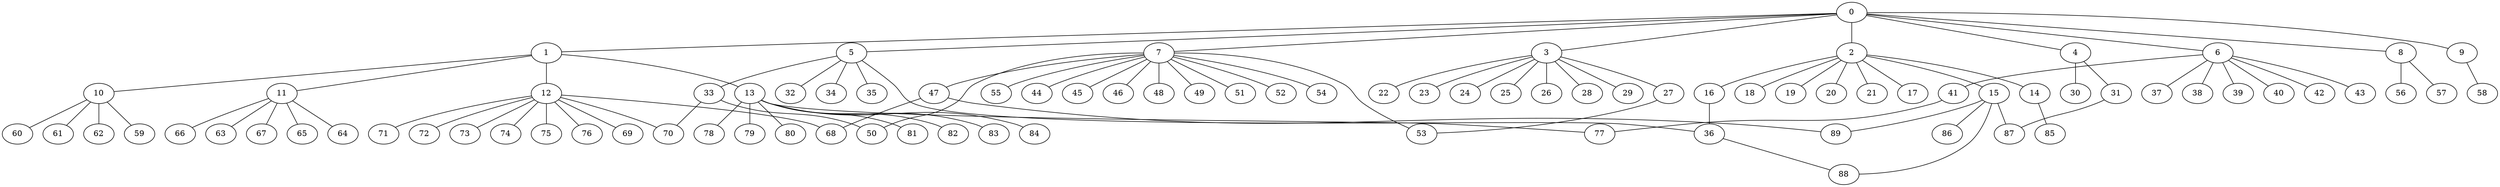 
graph graphname {
    0 -- 1
0 -- 2
0 -- 3
0 -- 4
0 -- 5
0 -- 6
0 -- 7
0 -- 8
0 -- 9
1 -- 10
1 -- 11
1 -- 12
1 -- 13
2 -- 14
2 -- 15
2 -- 16
2 -- 17
2 -- 18
2 -- 19
2 -- 20
2 -- 21
3 -- 22
3 -- 23
3 -- 24
3 -- 25
3 -- 26
3 -- 27
3 -- 28
3 -- 29
4 -- 30
4 -- 31
5 -- 32
5 -- 34
5 -- 35
5 -- 36
5 -- 33
6 -- 37
6 -- 38
6 -- 39
6 -- 40
6 -- 41
6 -- 42
6 -- 43
7 -- 44
7 -- 45
7 -- 46
7 -- 47
7 -- 48
7 -- 49
7 -- 50
7 -- 51
7 -- 52
7 -- 53
7 -- 54
7 -- 55
8 -- 56
8 -- 57
9 -- 58
10 -- 59
10 -- 60
10 -- 61
10 -- 62
11 -- 64
11 -- 66
11 -- 67
11 -- 65
11 -- 63
12 -- 68
12 -- 69
12 -- 70
12 -- 71
12 -- 72
12 -- 73
12 -- 74
12 -- 75
12 -- 76
13 -- 77
13 -- 78
13 -- 79
13 -- 80
13 -- 81
13 -- 82
13 -- 83
13 -- 84
14 -- 85
15 -- 88
15 -- 89
15 -- 86
15 -- 87
16 -- 36
27 -- 53
31 -- 87
33 -- 50
33 -- 70
36 -- 88
41 -- 77
47 -- 89
47 -- 68

}
